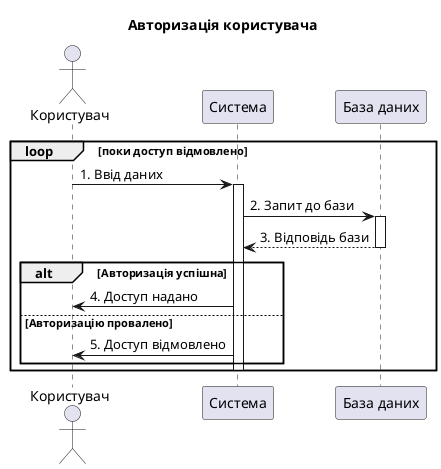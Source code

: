 @startuml
title Авторизація користувача

actor "Користувач" as User
participant "Система" as Sys
participant "База даних" as DB

loop поки доступ відмовлено
User->Sys : 1. Ввід даних
activate Sys
Sys->DB : 2. Запит до бази
activate DB
DB-->Sys : 3. Відповідь бази
deactivate DB

alt Авторизація успішна
Sys->User : 4. Доступ надано
else Авторизацію провалено
Sys->User : 5. Доступ відмовлено
end
deactivate Sys
end

@enduml